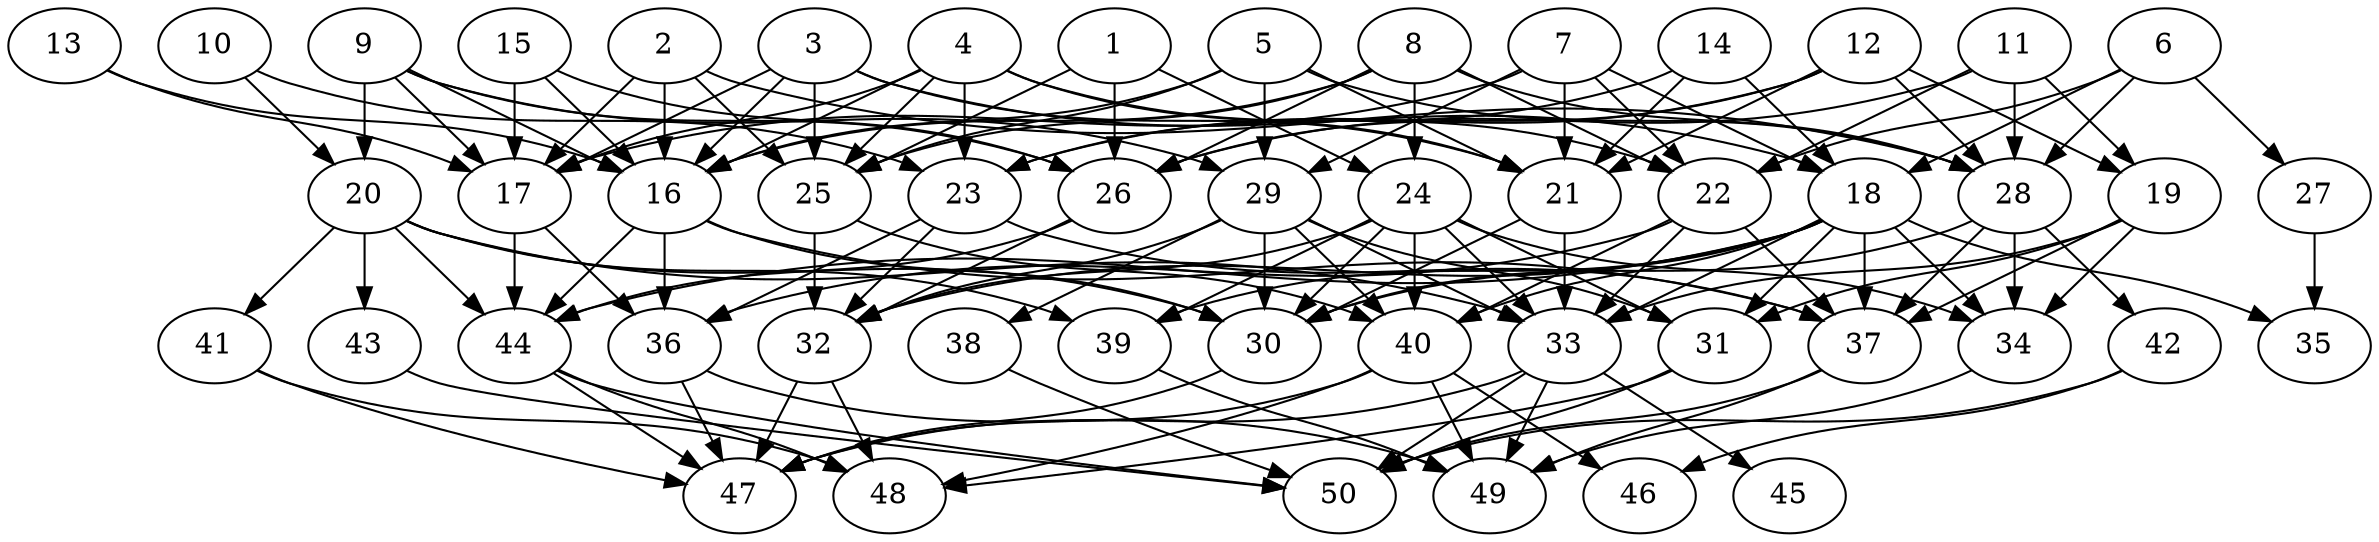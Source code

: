 // DAG automatically generated by daggen at Thu Oct  3 14:07:56 2019
// ./daggen --dot -n 50 --ccr 0.3 --fat 0.7 --regular 0.9 --density 0.5 --mindata 5242880 --maxdata 52428800 
digraph G {
  1 [size="89808213", alpha="0.05", expect_size="26942464"] 
  1 -> 24 [size ="26942464"]
  1 -> 25 [size ="26942464"]
  1 -> 26 [size ="26942464"]
  2 [size="106690560", alpha="0.04", expect_size="32007168"] 
  2 -> 16 [size ="32007168"]
  2 -> 17 [size ="32007168"]
  2 -> 25 [size ="32007168"]
  2 -> 28 [size ="32007168"]
  3 [size="108550827", alpha="0.12", expect_size="32565248"] 
  3 -> 16 [size ="32565248"]
  3 -> 17 [size ="32565248"]
  3 -> 18 [size ="32565248"]
  3 -> 21 [size ="32565248"]
  3 -> 25 [size ="32565248"]
  4 [size="68362240", alpha="0.14", expect_size="20508672"] 
  4 -> 16 [size ="20508672"]
  4 -> 17 [size ="20508672"]
  4 -> 21 [size ="20508672"]
  4 -> 22 [size ="20508672"]
  4 -> 23 [size ="20508672"]
  4 -> 25 [size ="20508672"]
  5 [size="161795413", alpha="0.11", expect_size="48538624"] 
  5 -> 16 [size ="48538624"]
  5 -> 21 [size ="48538624"]
  5 -> 25 [size ="48538624"]
  5 -> 28 [size ="48538624"]
  5 -> 29 [size ="48538624"]
  6 [size="109803520", alpha="0.01", expect_size="32941056"] 
  6 -> 18 [size ="32941056"]
  6 -> 22 [size ="32941056"]
  6 -> 27 [size ="32941056"]
  6 -> 28 [size ="32941056"]
  7 [size="153449813", alpha="0.11", expect_size="46034944"] 
  7 -> 17 [size ="46034944"]
  7 -> 18 [size ="46034944"]
  7 -> 21 [size ="46034944"]
  7 -> 22 [size ="46034944"]
  7 -> 29 [size ="46034944"]
  8 [size="44229973", alpha="0.07", expect_size="13268992"] 
  8 -> 16 [size ="13268992"]
  8 -> 22 [size ="13268992"]
  8 -> 24 [size ="13268992"]
  8 -> 25 [size ="13268992"]
  8 -> 26 [size ="13268992"]
  8 -> 28 [size ="13268992"]
  9 [size="174533973", alpha="0.07", expect_size="52360192"] 
  9 -> 16 [size ="52360192"]
  9 -> 17 [size ="52360192"]
  9 -> 20 [size ="52360192"]
  9 -> 26 [size ="52360192"]
  9 -> 29 [size ="52360192"]
  10 [size="111670613", alpha="0.00", expect_size="33501184"] 
  10 -> 20 [size ="33501184"]
  10 -> 23 [size ="33501184"]
  11 [size="158262613", alpha="0.18", expect_size="47478784"] 
  11 -> 19 [size ="47478784"]
  11 -> 22 [size ="47478784"]
  11 -> 26 [size ="47478784"]
  11 -> 28 [size ="47478784"]
  12 [size="37167787", alpha="0.18", expect_size="11150336"] 
  12 -> 19 [size ="11150336"]
  12 -> 21 [size ="11150336"]
  12 -> 23 [size ="11150336"]
  12 -> 26 [size ="11150336"]
  12 -> 28 [size ="11150336"]
  13 [size="69734400", alpha="0.12", expect_size="20920320"] 
  13 -> 16 [size ="20920320"]
  13 -> 17 [size ="20920320"]
  14 [size="166024533", alpha="0.16", expect_size="49807360"] 
  14 -> 18 [size ="49807360"]
  14 -> 21 [size ="49807360"]
  14 -> 23 [size ="49807360"]
  15 [size="119323307", alpha="0.02", expect_size="35796992"] 
  15 -> 16 [size ="35796992"]
  15 -> 17 [size ="35796992"]
  15 -> 26 [size ="35796992"]
  16 [size="52473173", alpha="0.06", expect_size="15741952"] 
  16 -> 30 [size ="15741952"]
  16 -> 36 [size ="15741952"]
  16 -> 37 [size ="15741952"]
  16 -> 44 [size ="15741952"]
  17 [size="56439467", alpha="0.13", expect_size="16931840"] 
  17 -> 36 [size ="16931840"]
  17 -> 44 [size ="16931840"]
  18 [size="145397760", alpha="0.10", expect_size="43619328"] 
  18 -> 30 [size ="43619328"]
  18 -> 31 [size ="43619328"]
  18 -> 32 [size ="43619328"]
  18 -> 33 [size ="43619328"]
  18 -> 34 [size ="43619328"]
  18 -> 35 [size ="43619328"]
  18 -> 37 [size ="43619328"]
  18 -> 39 [size ="43619328"]
  18 -> 40 [size ="43619328"]
  18 -> 44 [size ="43619328"]
  19 [size="44642987", alpha="0.19", expect_size="13392896"] 
  19 -> 31 [size ="13392896"]
  19 -> 33 [size ="13392896"]
  19 -> 34 [size ="13392896"]
  19 -> 37 [size ="13392896"]
  20 [size="98764800", alpha="0.13", expect_size="29629440"] 
  20 -> 30 [size ="29629440"]
  20 -> 33 [size ="29629440"]
  20 -> 39 [size ="29629440"]
  20 -> 41 [size ="29629440"]
  20 -> 43 [size ="29629440"]
  20 -> 44 [size ="29629440"]
  21 [size="102382933", alpha="0.17", expect_size="30714880"] 
  21 -> 30 [size ="30714880"]
  21 -> 33 [size ="30714880"]
  22 [size="86149120", alpha="0.12", expect_size="25844736"] 
  22 -> 33 [size ="25844736"]
  22 -> 36 [size ="25844736"]
  22 -> 37 [size ="25844736"]
  22 -> 40 [size ="25844736"]
  23 [size="73632427", alpha="0.19", expect_size="22089728"] 
  23 -> 32 [size ="22089728"]
  23 -> 36 [size ="22089728"]
  23 -> 37 [size ="22089728"]
  24 [size="168062293", alpha="0.12", expect_size="50418688"] 
  24 -> 30 [size ="50418688"]
  24 -> 31 [size ="50418688"]
  24 -> 32 [size ="50418688"]
  24 -> 33 [size ="50418688"]
  24 -> 34 [size ="50418688"]
  24 -> 39 [size ="50418688"]
  24 -> 40 [size ="50418688"]
  25 [size="135871147", alpha="0.03", expect_size="40761344"] 
  25 -> 32 [size ="40761344"]
  25 -> 40 [size ="40761344"]
  26 [size="154391893", alpha="0.06", expect_size="46317568"] 
  26 -> 32 [size ="46317568"]
  26 -> 44 [size ="46317568"]
  27 [size="43987627", alpha="0.07", expect_size="13196288"] 
  27 -> 35 [size ="13196288"]
  28 [size="146394453", alpha="0.11", expect_size="43918336"] 
  28 -> 30 [size ="43918336"]
  28 -> 34 [size ="43918336"]
  28 -> 37 [size ="43918336"]
  28 -> 42 [size ="43918336"]
  29 [size="69741227", alpha="0.15", expect_size="20922368"] 
  29 -> 30 [size ="20922368"]
  29 -> 31 [size ="20922368"]
  29 -> 32 [size ="20922368"]
  29 -> 33 [size ="20922368"]
  29 -> 38 [size ="20922368"]
  29 -> 40 [size ="20922368"]
  30 [size="61723307", alpha="0.10", expect_size="18516992"] 
  30 -> 47 [size ="18516992"]
  31 [size="167567360", alpha="0.04", expect_size="50270208"] 
  31 -> 48 [size ="50270208"]
  31 -> 50 [size ="50270208"]
  32 [size="145039360", alpha="0.00", expect_size="43511808"] 
  32 -> 47 [size ="43511808"]
  32 -> 48 [size ="43511808"]
  33 [size="83350187", alpha="0.03", expect_size="25005056"] 
  33 -> 45 [size ="25005056"]
  33 -> 47 [size ="25005056"]
  33 -> 49 [size ="25005056"]
  33 -> 50 [size ="25005056"]
  34 [size="73577813", alpha="0.05", expect_size="22073344"] 
  34 -> 49 [size ="22073344"]
  35 [size="166608213", alpha="0.20", expect_size="49982464"] 
  36 [size="34904747", alpha="0.19", expect_size="10471424"] 
  36 -> 47 [size ="10471424"]
  36 -> 49 [size ="10471424"]
  37 [size="85364053", alpha="0.03", expect_size="25609216"] 
  37 -> 49 [size ="25609216"]
  37 -> 50 [size ="25609216"]
  38 [size="139393707", alpha="0.03", expect_size="41818112"] 
  38 -> 50 [size ="41818112"]
  39 [size="66461013", alpha="0.07", expect_size="19938304"] 
  39 -> 49 [size ="19938304"]
  40 [size="23623680", alpha="0.01", expect_size="7087104"] 
  40 -> 46 [size ="7087104"]
  40 -> 47 [size ="7087104"]
  40 -> 48 [size ="7087104"]
  40 -> 49 [size ="7087104"]
  41 [size="105076053", alpha="0.06", expect_size="31522816"] 
  41 -> 47 [size ="31522816"]
  41 -> 48 [size ="31522816"]
  42 [size="137038507", alpha="0.20", expect_size="41111552"] 
  42 -> 46 [size ="41111552"]
  42 -> 50 [size ="41111552"]
  43 [size="139199147", alpha="0.01", expect_size="41759744"] 
  43 -> 50 [size ="41759744"]
  44 [size="163816107", alpha="0.01", expect_size="49144832"] 
  44 -> 47 [size ="49144832"]
  44 -> 48 [size ="49144832"]
  44 -> 50 [size ="49144832"]
  45 [size="44871680", alpha="0.16", expect_size="13461504"] 
  46 [size="41492480", alpha="0.08", expect_size="12447744"] 
  47 [size="31395840", alpha="0.04", expect_size="9418752"] 
  48 [size="53548373", alpha="0.16", expect_size="16064512"] 
  49 [size="78585173", alpha="0.15", expect_size="23575552"] 
  50 [size="133679787", alpha="0.19", expect_size="40103936"] 
}
